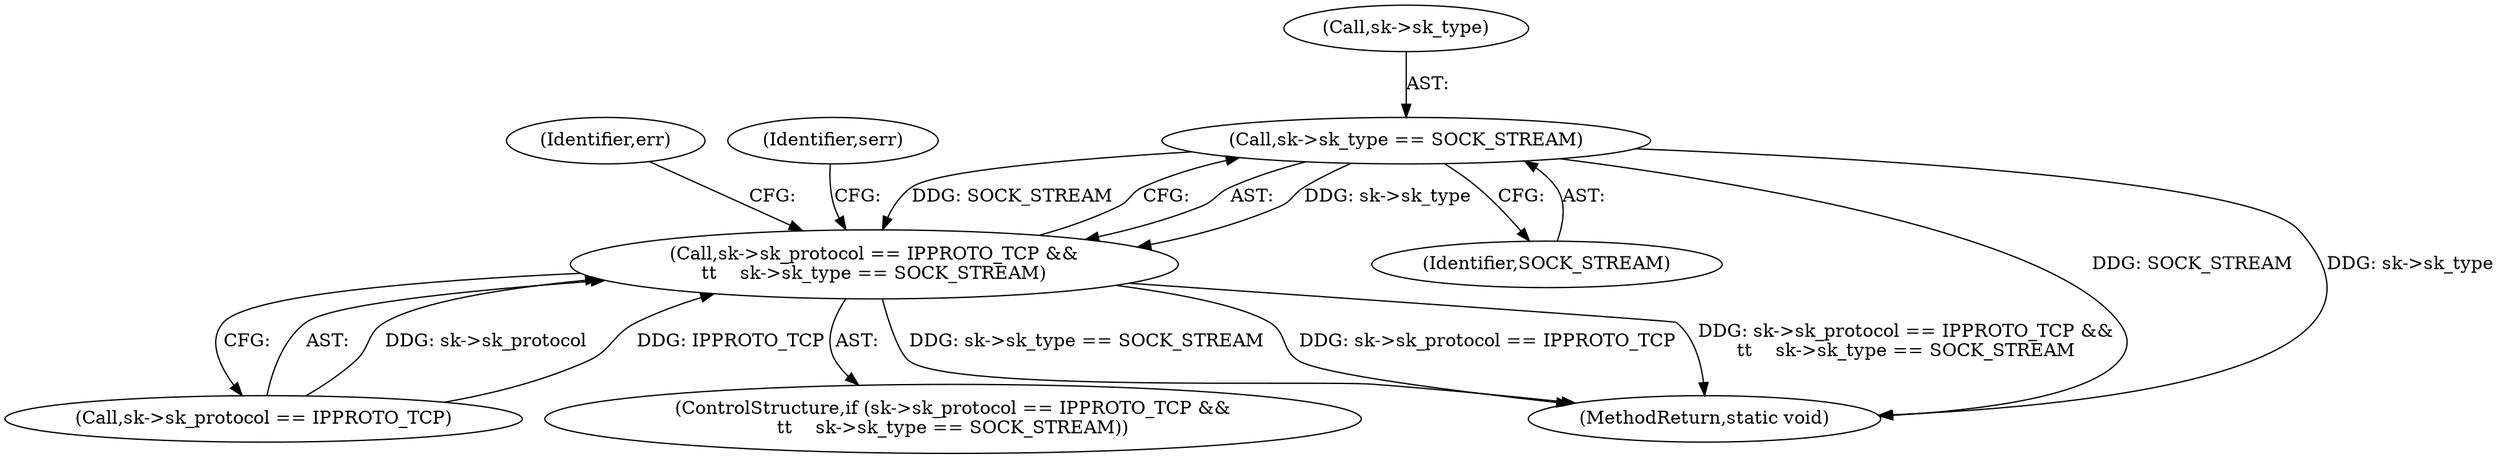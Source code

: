 digraph "0_linux_4ef1b2869447411ad3ef91ad7d4891a83c1a509a@pointer" {
"1000162" [label="(Call,sk->sk_type == SOCK_STREAM)"];
"1000156" [label="(Call,sk->sk_protocol == IPPROTO_TCP &&\n\t\t    sk->sk_type == SOCK_STREAM)"];
"1000166" [label="(Identifier,SOCK_STREAM)"];
"1000185" [label="(MethodReturn,static void)"];
"1000163" [label="(Call,sk->sk_type)"];
"1000157" [label="(Call,sk->sk_protocol == IPPROTO_TCP)"];
"1000177" [label="(Identifier,err)"];
"1000156" [label="(Call,sk->sk_protocol == IPPROTO_TCP &&\n\t\t    sk->sk_type == SOCK_STREAM)"];
"1000170" [label="(Identifier,serr)"];
"1000155" [label="(ControlStructure,if (sk->sk_protocol == IPPROTO_TCP &&\n\t\t    sk->sk_type == SOCK_STREAM))"];
"1000162" [label="(Call,sk->sk_type == SOCK_STREAM)"];
"1000162" -> "1000156"  [label="AST: "];
"1000162" -> "1000166"  [label="CFG: "];
"1000163" -> "1000162"  [label="AST: "];
"1000166" -> "1000162"  [label="AST: "];
"1000156" -> "1000162"  [label="CFG: "];
"1000162" -> "1000185"  [label="DDG: SOCK_STREAM"];
"1000162" -> "1000185"  [label="DDG: sk->sk_type"];
"1000162" -> "1000156"  [label="DDG: sk->sk_type"];
"1000162" -> "1000156"  [label="DDG: SOCK_STREAM"];
"1000156" -> "1000155"  [label="AST: "];
"1000156" -> "1000157"  [label="CFG: "];
"1000157" -> "1000156"  [label="AST: "];
"1000170" -> "1000156"  [label="CFG: "];
"1000177" -> "1000156"  [label="CFG: "];
"1000156" -> "1000185"  [label="DDG: sk->sk_protocol == IPPROTO_TCP"];
"1000156" -> "1000185"  [label="DDG: sk->sk_protocol == IPPROTO_TCP &&\n\t\t    sk->sk_type == SOCK_STREAM"];
"1000156" -> "1000185"  [label="DDG: sk->sk_type == SOCK_STREAM"];
"1000157" -> "1000156"  [label="DDG: sk->sk_protocol"];
"1000157" -> "1000156"  [label="DDG: IPPROTO_TCP"];
}
